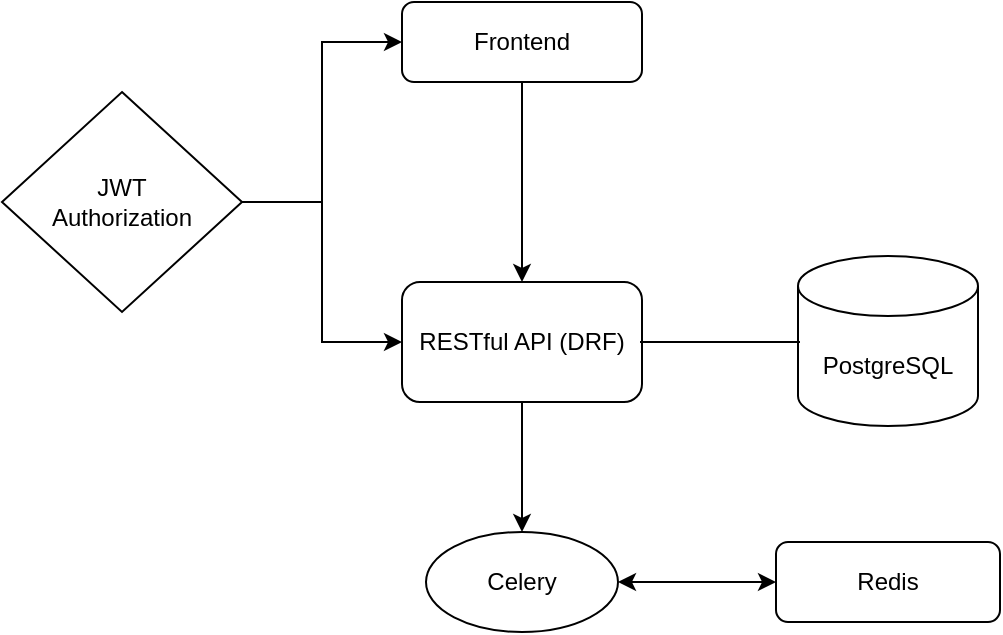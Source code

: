 <mxfile version="27.1.3">
  <diagram name="Страница — 1" id="eBDsB5omE6cogJzqJREH">
    <mxGraphModel dx="1280" dy="580" grid="1" gridSize="10" guides="1" tooltips="1" connect="1" arrows="1" fold="1" page="1" pageScale="1" pageWidth="827" pageHeight="1169" math="0" shadow="0">
      <root>
        <mxCell id="0" />
        <mxCell id="1" parent="0" />
        <mxCell id="3H1NZ4z_t5nQ-xVwXY13-14" style="edgeStyle=orthogonalEdgeStyle;rounded=0;orthogonalLoop=1;jettySize=auto;html=1;entryX=0.5;entryY=0;entryDx=0;entryDy=0;" edge="1" parent="1" source="3H1NZ4z_t5nQ-xVwXY13-1" target="3H1NZ4z_t5nQ-xVwXY13-13">
          <mxGeometry relative="1" as="geometry" />
        </mxCell>
        <mxCell id="3H1NZ4z_t5nQ-xVwXY13-1" value="RESTful API (DRF)" style="rounded=1;whiteSpace=wrap;html=1;" vertex="1" parent="1">
          <mxGeometry x="350" y="220" width="120" height="60" as="geometry" />
        </mxCell>
        <mxCell id="3H1NZ4z_t5nQ-xVwXY13-4" style="edgeStyle=orthogonalEdgeStyle;rounded=0;orthogonalLoop=1;jettySize=auto;html=1;entryX=0.5;entryY=0;entryDx=0;entryDy=0;" edge="1" parent="1" source="3H1NZ4z_t5nQ-xVwXY13-2" target="3H1NZ4z_t5nQ-xVwXY13-1">
          <mxGeometry relative="1" as="geometry" />
        </mxCell>
        <mxCell id="3H1NZ4z_t5nQ-xVwXY13-2" value="Frontend" style="rounded=1;whiteSpace=wrap;html=1;" vertex="1" parent="1">
          <mxGeometry x="350" y="80" width="120" height="40" as="geometry" />
        </mxCell>
        <mxCell id="3H1NZ4z_t5nQ-xVwXY13-6" style="edgeStyle=orthogonalEdgeStyle;rounded=0;orthogonalLoop=1;jettySize=auto;html=1;entryX=0;entryY=0.5;entryDx=0;entryDy=0;" edge="1" parent="1" source="3H1NZ4z_t5nQ-xVwXY13-5" target="3H1NZ4z_t5nQ-xVwXY13-2">
          <mxGeometry relative="1" as="geometry" />
        </mxCell>
        <mxCell id="3H1NZ4z_t5nQ-xVwXY13-7" style="edgeStyle=orthogonalEdgeStyle;rounded=0;orthogonalLoop=1;jettySize=auto;html=1;entryX=0;entryY=0.5;entryDx=0;entryDy=0;" edge="1" parent="1" source="3H1NZ4z_t5nQ-xVwXY13-5" target="3H1NZ4z_t5nQ-xVwXY13-1">
          <mxGeometry relative="1" as="geometry" />
        </mxCell>
        <mxCell id="3H1NZ4z_t5nQ-xVwXY13-5" value="JWT&lt;div&gt;Authorization&lt;/div&gt;" style="rhombus;whiteSpace=wrap;html=1;" vertex="1" parent="1">
          <mxGeometry x="150" y="125" width="120" height="110" as="geometry" />
        </mxCell>
        <mxCell id="3H1NZ4z_t5nQ-xVwXY13-8" value="PostgreSQL" style="shape=cylinder3;whiteSpace=wrap;html=1;boundedLbl=1;backgroundOutline=1;size=15;" vertex="1" parent="1">
          <mxGeometry x="548" y="207" width="90" height="85" as="geometry" />
        </mxCell>
        <mxCell id="3H1NZ4z_t5nQ-xVwXY13-12" value="" style="endArrow=none;html=1;rounded=0;exitX=1;exitY=0.5;exitDx=0;exitDy=0;" edge="1" parent="1">
          <mxGeometry width="50" height="50" relative="1" as="geometry">
            <mxPoint x="469" y="250" as="sourcePoint" />
            <mxPoint x="549" y="250" as="targetPoint" />
            <Array as="points">
              <mxPoint x="469" y="250" />
            </Array>
          </mxGeometry>
        </mxCell>
        <mxCell id="3H1NZ4z_t5nQ-xVwXY13-13" value="Celery" style="ellipse;whiteSpace=wrap;html=1;" vertex="1" parent="1">
          <mxGeometry x="362" y="345" width="96" height="50" as="geometry" />
        </mxCell>
        <mxCell id="3H1NZ4z_t5nQ-xVwXY13-15" value="Redis" style="rounded=1;whiteSpace=wrap;html=1;" vertex="1" parent="1">
          <mxGeometry x="537" y="350" width="112" height="40" as="geometry" />
        </mxCell>
        <mxCell id="3H1NZ4z_t5nQ-xVwXY13-16" value="" style="endArrow=classic;startArrow=classic;html=1;rounded=0;entryX=0;entryY=0.5;entryDx=0;entryDy=0;" edge="1" parent="1" target="3H1NZ4z_t5nQ-xVwXY13-15">
          <mxGeometry width="50" height="50" relative="1" as="geometry">
            <mxPoint x="458" y="370" as="sourcePoint" />
            <mxPoint x="508" y="320" as="targetPoint" />
          </mxGeometry>
        </mxCell>
      </root>
    </mxGraphModel>
  </diagram>
</mxfile>
